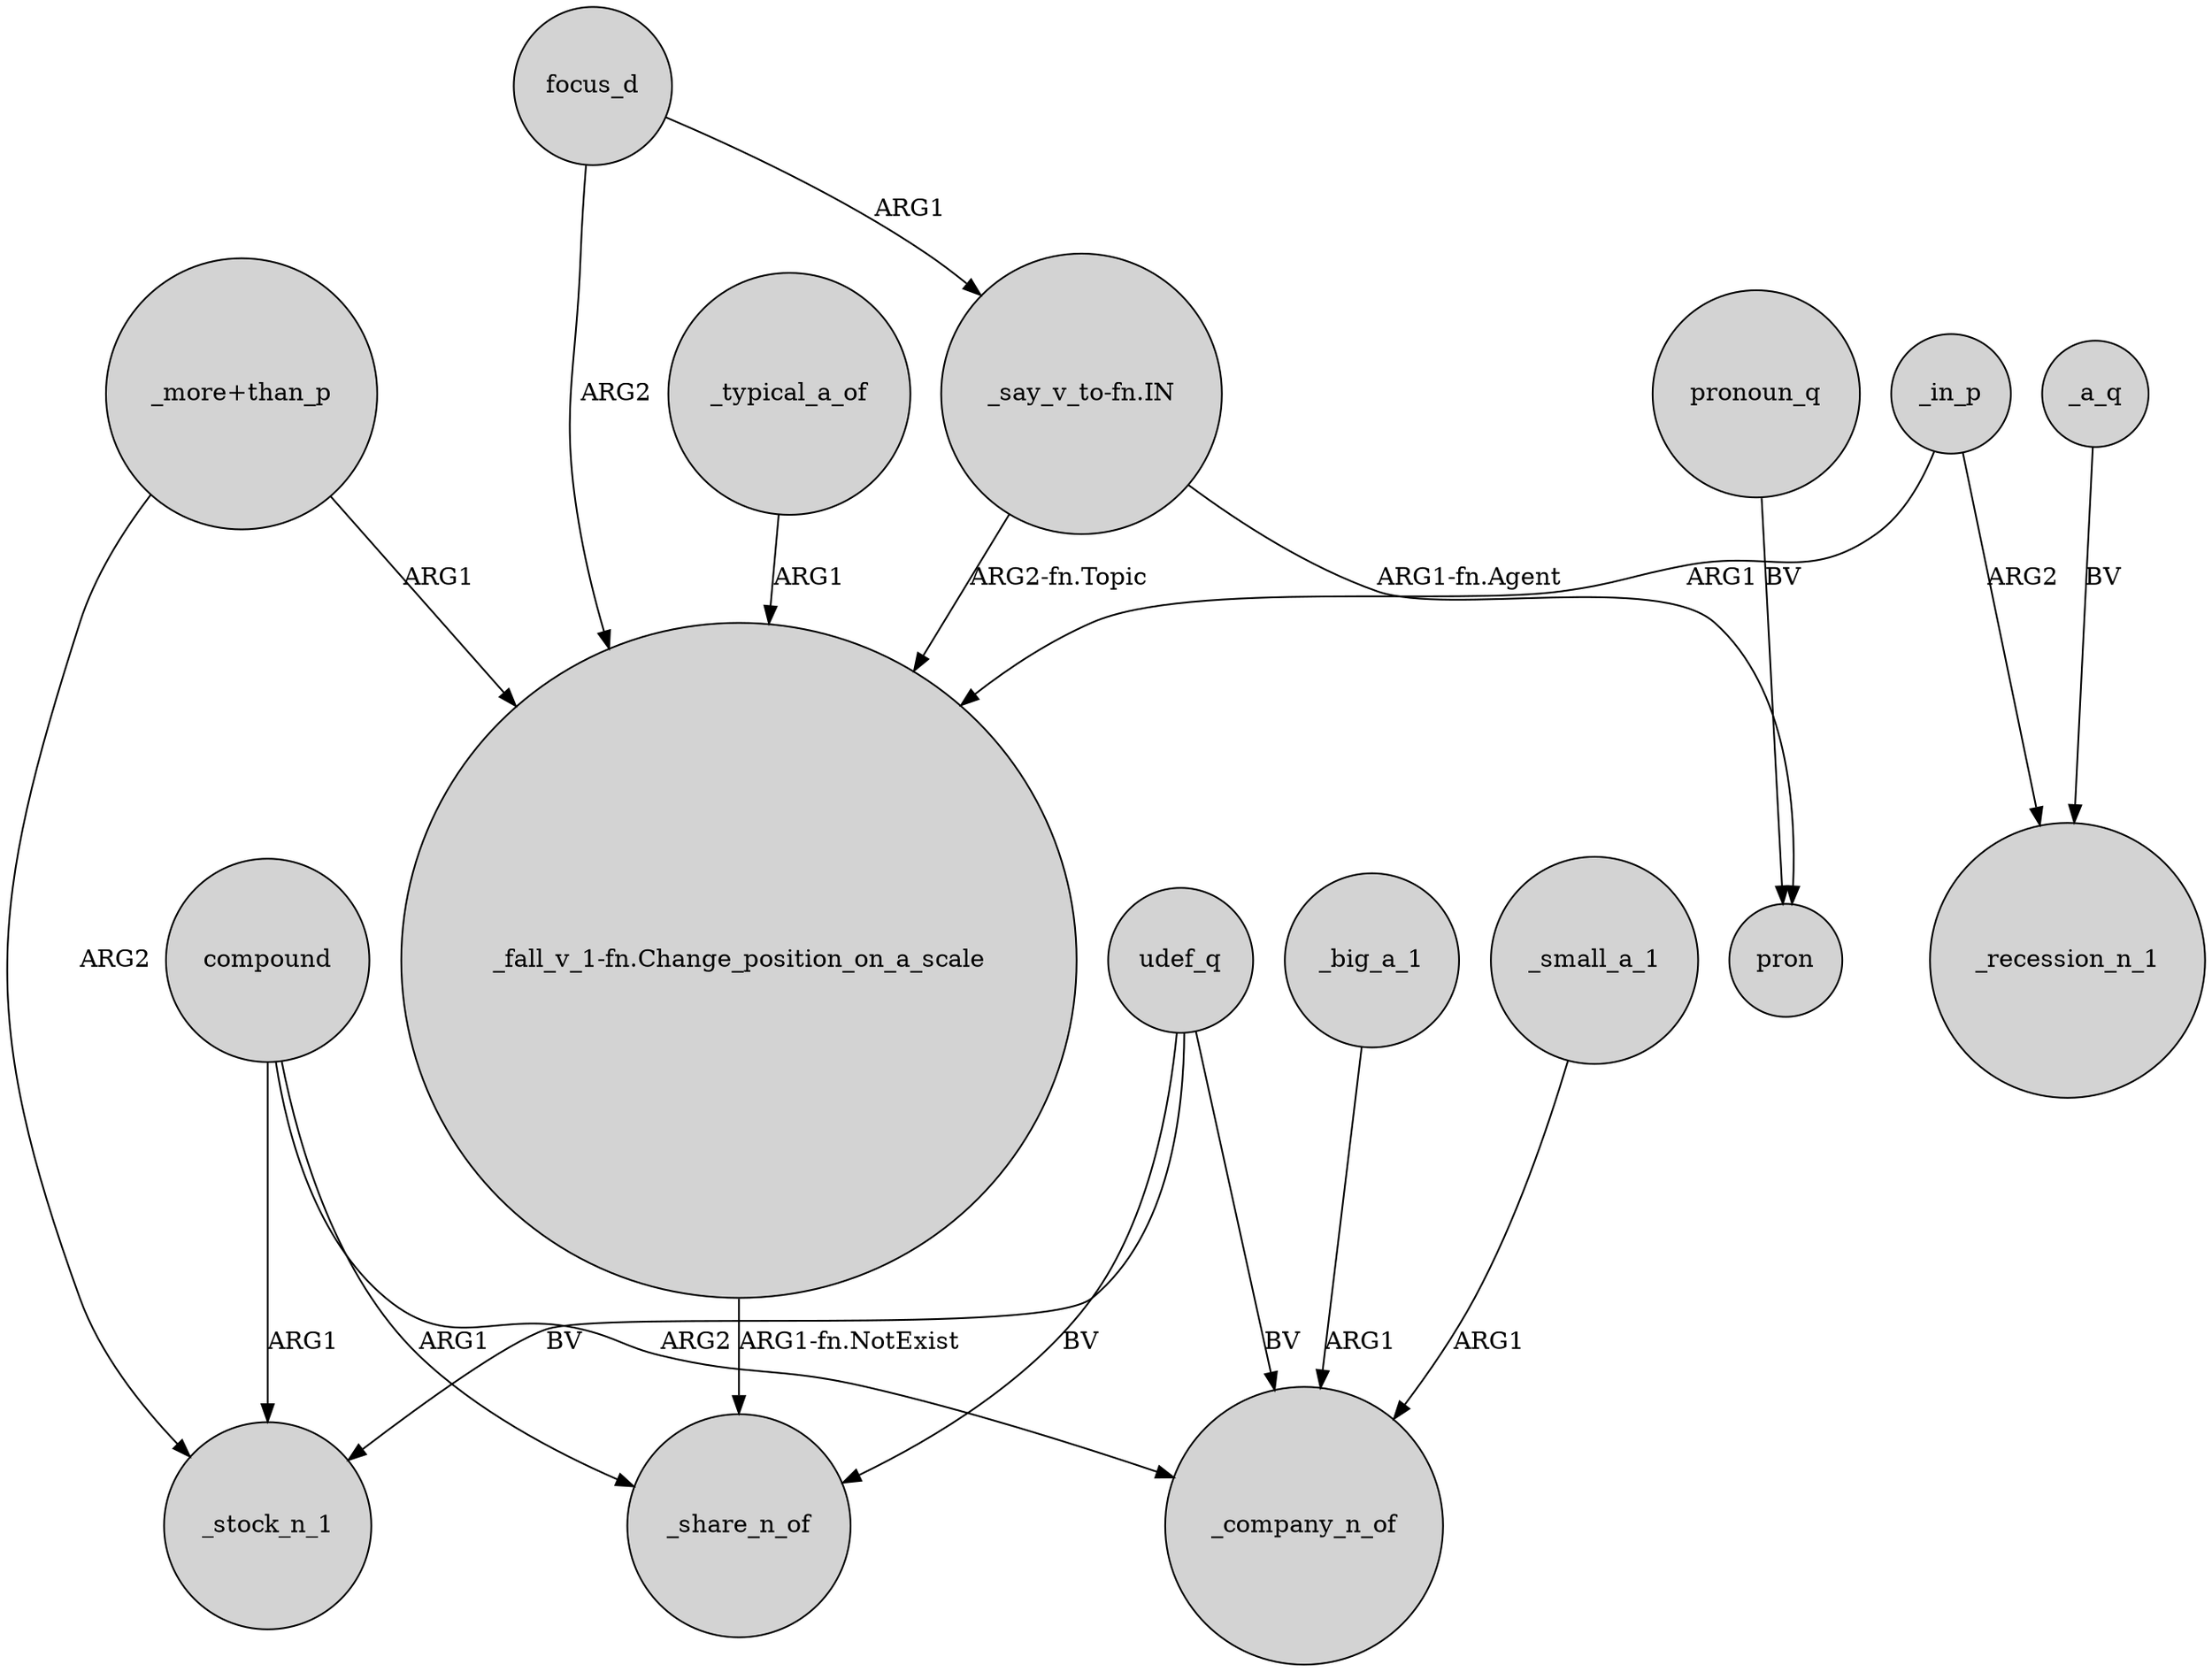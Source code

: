 digraph {
	node [shape=circle style=filled]
	"_more+than_p" -> "_fall_v_1-fn.Change_position_on_a_scale" [label=ARG1]
	focus_d -> "_fall_v_1-fn.Change_position_on_a_scale" [label=ARG2]
	_in_p -> _recession_n_1 [label=ARG2]
	"_more+than_p" -> _stock_n_1 [label=ARG2]
	compound -> _stock_n_1 [label=ARG1]
	compound -> _company_n_of [label=ARG2]
	_typical_a_of -> "_fall_v_1-fn.Change_position_on_a_scale" [label=ARG1]
	_big_a_1 -> _company_n_of [label=ARG1]
	pronoun_q -> pron [label=BV]
	"_say_v_to-fn.IN" -> "_fall_v_1-fn.Change_position_on_a_scale" [label="ARG2-fn.Topic"]
	udef_q -> _stock_n_1 [label=BV]
	"_fall_v_1-fn.Change_position_on_a_scale" -> _share_n_of [label="ARG1-fn.NotExist"]
	compound -> _share_n_of [label=ARG1]
	udef_q -> _share_n_of [label=BV]
	"_say_v_to-fn.IN" -> pron [label="ARG1-fn.Agent"]
	_a_q -> _recession_n_1 [label=BV]
	_small_a_1 -> _company_n_of [label=ARG1]
	_in_p -> "_fall_v_1-fn.Change_position_on_a_scale" [label=ARG1]
	udef_q -> _company_n_of [label=BV]
	focus_d -> "_say_v_to-fn.IN" [label=ARG1]
}
